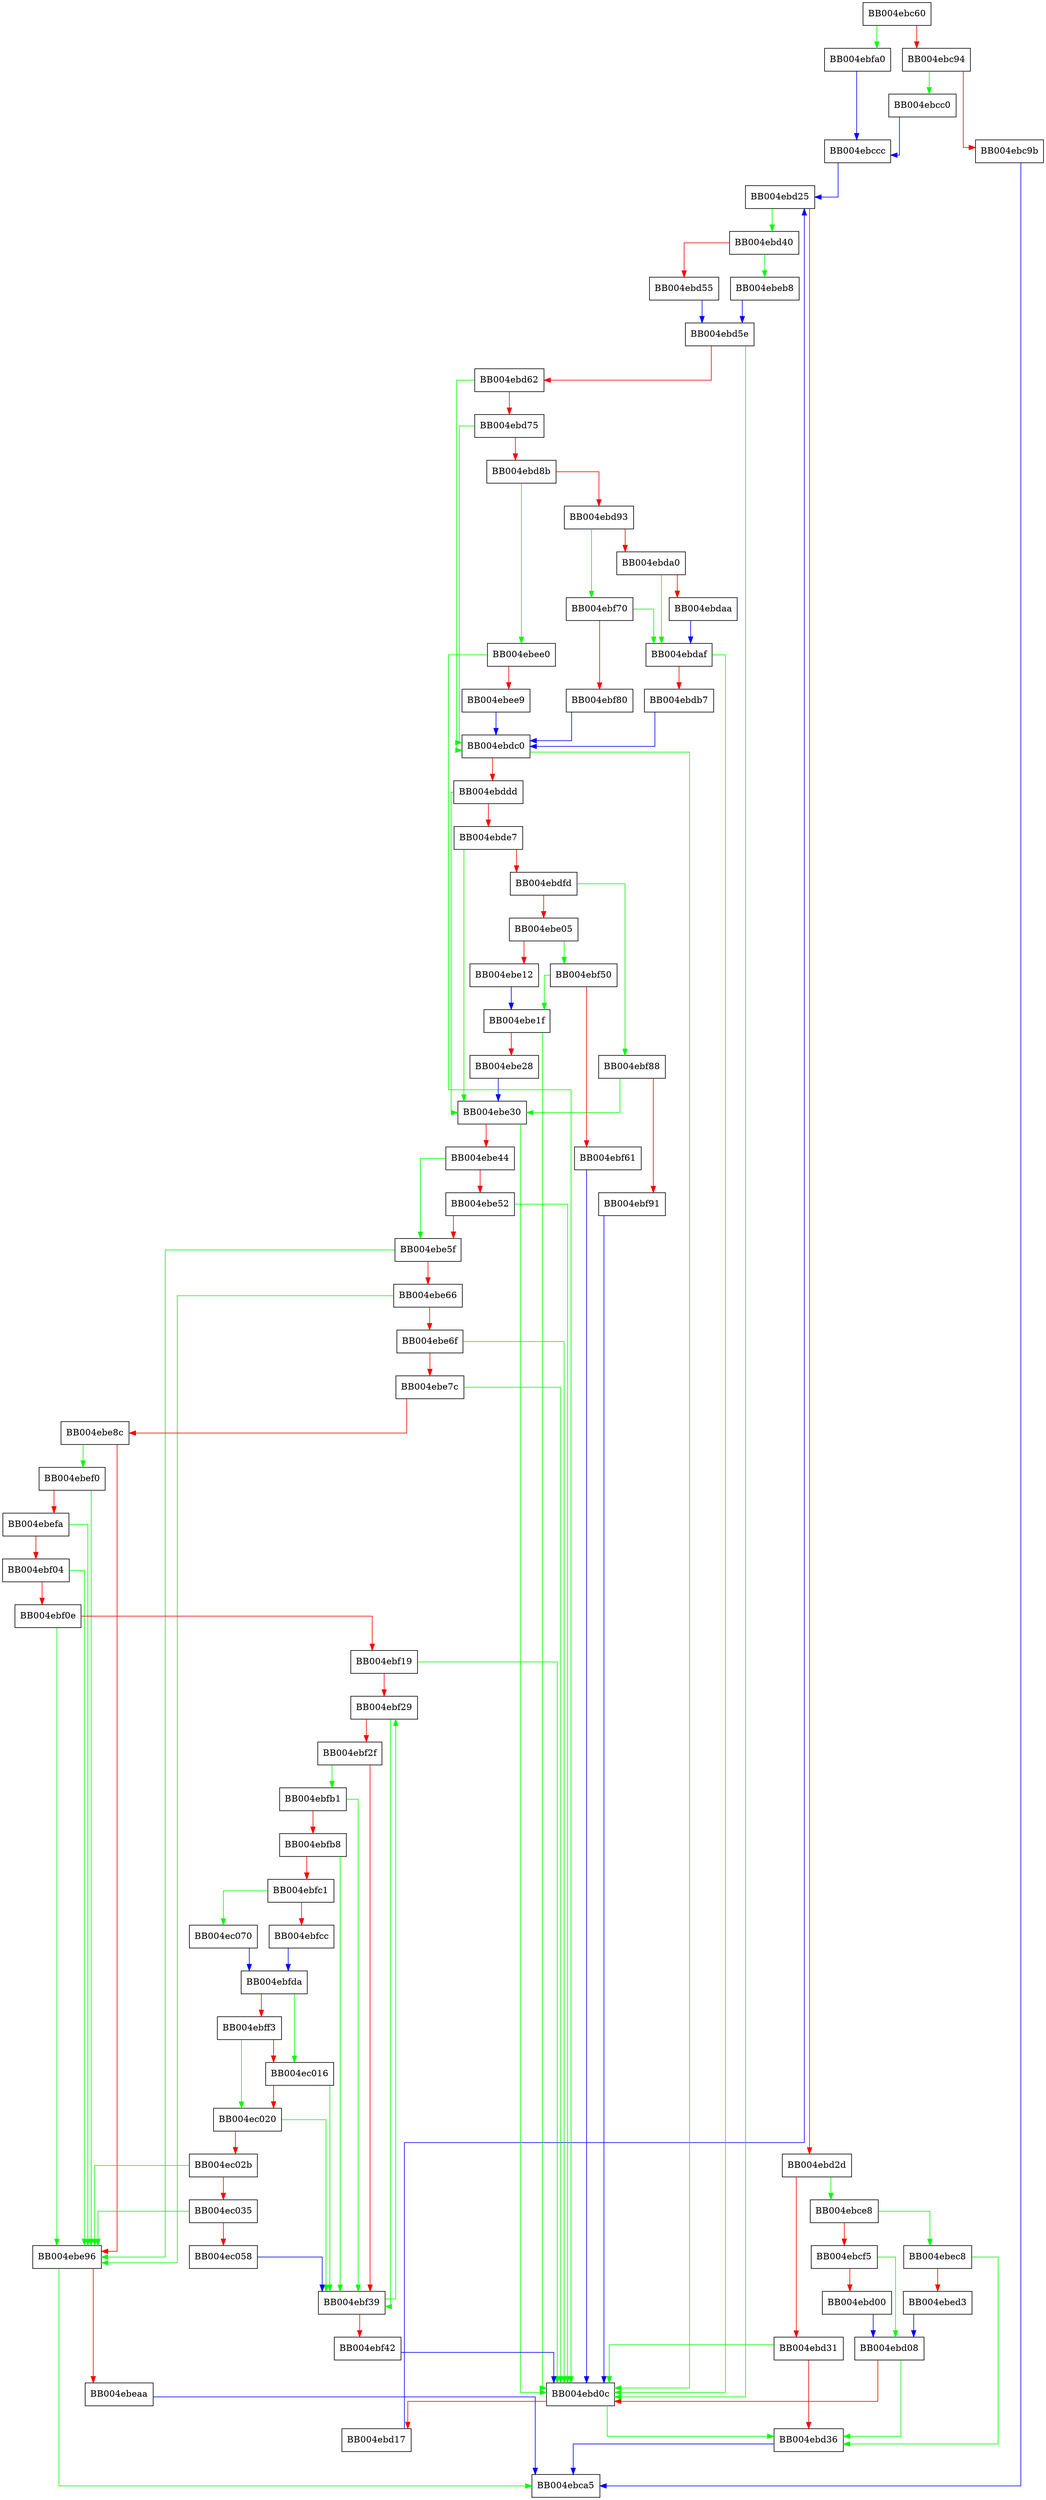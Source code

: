 digraph ssl_version_supported {
  node [shape="box"];
  graph [splines=ortho];
  BB004ebc60 -> BB004ebfa0 [color="green"];
  BB004ebc60 -> BB004ebc94 [color="red"];
  BB004ebc94 -> BB004ebcc0 [color="green"];
  BB004ebc94 -> BB004ebc9b [color="red"];
  BB004ebc9b -> BB004ebca5 [color="blue"];
  BB004ebcc0 -> BB004ebccc [color="blue"];
  BB004ebccc -> BB004ebd25 [color="blue"];
  BB004ebce8 -> BB004ebec8 [color="green"];
  BB004ebce8 -> BB004ebcf5 [color="red"];
  BB004ebcf5 -> BB004ebd08 [color="green"];
  BB004ebcf5 -> BB004ebd00 [color="red"];
  BB004ebd00 -> BB004ebd08 [color="blue"];
  BB004ebd08 -> BB004ebd36 [color="green"];
  BB004ebd08 -> BB004ebd0c [color="red"];
  BB004ebd0c -> BB004ebd36 [color="green"];
  BB004ebd0c -> BB004ebd17 [color="red"];
  BB004ebd17 -> BB004ebd25 [color="blue"];
  BB004ebd25 -> BB004ebd40 [color="green"];
  BB004ebd25 -> BB004ebd2d [color="red"];
  BB004ebd2d -> BB004ebce8 [color="green"];
  BB004ebd2d -> BB004ebd31 [color="red"];
  BB004ebd31 -> BB004ebd0c [color="green"];
  BB004ebd31 -> BB004ebd36 [color="red"];
  BB004ebd36 -> BB004ebca5 [color="blue"];
  BB004ebd40 -> BB004ebeb8 [color="green"];
  BB004ebd40 -> BB004ebd55 [color="red"];
  BB004ebd55 -> BB004ebd5e [color="blue"];
  BB004ebd5e -> BB004ebd0c [color="green"];
  BB004ebd5e -> BB004ebd62 [color="red"];
  BB004ebd62 -> BB004ebdc0 [color="green"];
  BB004ebd62 -> BB004ebd75 [color="red"];
  BB004ebd75 -> BB004ebdc0 [color="green"];
  BB004ebd75 -> BB004ebd8b [color="red"];
  BB004ebd8b -> BB004ebee0 [color="green"];
  BB004ebd8b -> BB004ebd93 [color="red"];
  BB004ebd93 -> BB004ebf70 [color="green"];
  BB004ebd93 -> BB004ebda0 [color="red"];
  BB004ebda0 -> BB004ebdaf [color="green"];
  BB004ebda0 -> BB004ebdaa [color="red"];
  BB004ebdaa -> BB004ebdaf [color="blue"];
  BB004ebdaf -> BB004ebd0c [color="green"];
  BB004ebdaf -> BB004ebdb7 [color="red"];
  BB004ebdb7 -> BB004ebdc0 [color="blue"];
  BB004ebdc0 -> BB004ebd0c [color="green"];
  BB004ebdc0 -> BB004ebddd [color="red"];
  BB004ebddd -> BB004ebe30 [color="green"];
  BB004ebddd -> BB004ebde7 [color="red"];
  BB004ebde7 -> BB004ebe30 [color="green"];
  BB004ebde7 -> BB004ebdfd [color="red"];
  BB004ebdfd -> BB004ebf88 [color="green"];
  BB004ebdfd -> BB004ebe05 [color="red"];
  BB004ebe05 -> BB004ebf50 [color="green"];
  BB004ebe05 -> BB004ebe12 [color="red"];
  BB004ebe12 -> BB004ebe1f [color="blue"];
  BB004ebe1f -> BB004ebd0c [color="green"];
  BB004ebe1f -> BB004ebe28 [color="red"];
  BB004ebe28 -> BB004ebe30 [color="blue"];
  BB004ebe30 -> BB004ebd0c [color="green"];
  BB004ebe30 -> BB004ebe44 [color="red"];
  BB004ebe44 -> BB004ebe5f [color="green"];
  BB004ebe44 -> BB004ebe52 [color="red"];
  BB004ebe52 -> BB004ebd0c [color="green"];
  BB004ebe52 -> BB004ebe5f [color="red"];
  BB004ebe5f -> BB004ebe96 [color="green"];
  BB004ebe5f -> BB004ebe66 [color="red"];
  BB004ebe66 -> BB004ebe96 [color="green"];
  BB004ebe66 -> BB004ebe6f [color="red"];
  BB004ebe6f -> BB004ebd0c [color="green"];
  BB004ebe6f -> BB004ebe7c [color="red"];
  BB004ebe7c -> BB004ebd0c [color="green"];
  BB004ebe7c -> BB004ebe8c [color="red"];
  BB004ebe8c -> BB004ebef0 [color="green"];
  BB004ebe8c -> BB004ebe96 [color="red"];
  BB004ebe96 -> BB004ebca5 [color="green"];
  BB004ebe96 -> BB004ebeaa [color="red"];
  BB004ebeaa -> BB004ebca5 [color="blue"];
  BB004ebeb8 -> BB004ebd5e [color="blue"];
  BB004ebec8 -> BB004ebd36 [color="green"];
  BB004ebec8 -> BB004ebed3 [color="red"];
  BB004ebed3 -> BB004ebd08 [color="blue"];
  BB004ebee0 -> BB004ebd0c [color="green"];
  BB004ebee0 -> BB004ebee9 [color="red"];
  BB004ebee9 -> BB004ebdc0 [color="blue"];
  BB004ebef0 -> BB004ebe96 [color="green"];
  BB004ebef0 -> BB004ebefa [color="red"];
  BB004ebefa -> BB004ebe96 [color="green"];
  BB004ebefa -> BB004ebf04 [color="red"];
  BB004ebf04 -> BB004ebe96 [color="green"];
  BB004ebf04 -> BB004ebf0e [color="red"];
  BB004ebf0e -> BB004ebe96 [color="green"];
  BB004ebf0e -> BB004ebf19 [color="red"];
  BB004ebf19 -> BB004ebd0c [color="green"];
  BB004ebf19 -> BB004ebf29 [color="red"];
  BB004ebf29 -> BB004ebf39 [color="green"];
  BB004ebf29 -> BB004ebf2f [color="red"];
  BB004ebf2f -> BB004ebfb1 [color="green"];
  BB004ebf2f -> BB004ebf39 [color="red"];
  BB004ebf39 -> BB004ebf29 [color="green"];
  BB004ebf39 -> BB004ebf42 [color="red"];
  BB004ebf42 -> BB004ebd0c [color="blue"];
  BB004ebf50 -> BB004ebe1f [color="green"];
  BB004ebf50 -> BB004ebf61 [color="red"];
  BB004ebf61 -> BB004ebd0c [color="blue"];
  BB004ebf70 -> BB004ebdaf [color="green"];
  BB004ebf70 -> BB004ebf80 [color="red"];
  BB004ebf80 -> BB004ebdc0 [color="blue"];
  BB004ebf88 -> BB004ebe30 [color="green"];
  BB004ebf88 -> BB004ebf91 [color="red"];
  BB004ebf91 -> BB004ebd0c [color="blue"];
  BB004ebfa0 -> BB004ebccc [color="blue"];
  BB004ebfb1 -> BB004ebf39 [color="green"];
  BB004ebfb1 -> BB004ebfb8 [color="red"];
  BB004ebfb8 -> BB004ebf39 [color="green"];
  BB004ebfb8 -> BB004ebfc1 [color="red"];
  BB004ebfc1 -> BB004ec070 [color="green"];
  BB004ebfc1 -> BB004ebfcc [color="red"];
  BB004ebfcc -> BB004ebfda [color="blue"];
  BB004ebfda -> BB004ec016 [color="green"];
  BB004ebfda -> BB004ebff3 [color="red"];
  BB004ebff3 -> BB004ec020 [color="green"];
  BB004ebff3 -> BB004ec016 [color="red"];
  BB004ec016 -> BB004ebf39 [color="green"];
  BB004ec016 -> BB004ec020 [color="red"];
  BB004ec020 -> BB004ebf39 [color="green"];
  BB004ec020 -> BB004ec02b [color="red"];
  BB004ec02b -> BB004ebe96 [color="green"];
  BB004ec02b -> BB004ec035 [color="red"];
  BB004ec035 -> BB004ebe96 [color="green"];
  BB004ec035 -> BB004ec058 [color="red"];
  BB004ec058 -> BB004ebf39 [color="blue"];
  BB004ec070 -> BB004ebfda [color="blue"];
}